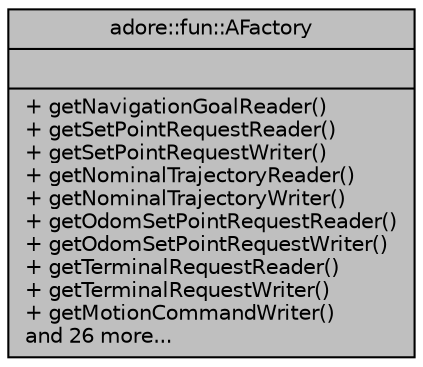 digraph "adore::fun::AFactory"
{
 // LATEX_PDF_SIZE
  edge [fontname="Helvetica",fontsize="10",labelfontname="Helvetica",labelfontsize="10"];
  node [fontname="Helvetica",fontsize="10",shape=record];
  Node1 [label="{adore::fun::AFactory\n||+ getNavigationGoalReader()\l+ getSetPointRequestReader()\l+ getSetPointRequestWriter()\l+ getNominalTrajectoryReader()\l+ getNominalTrajectoryWriter()\l+ getOdomSetPointRequestReader()\l+ getOdomSetPointRequestWriter()\l+ getTerminalRequestReader()\l+ getTerminalRequestWriter()\l+ getMotionCommandWriter()\land 26 more...\l}",height=0.2,width=0.4,color="black", fillcolor="grey75", style="filled", fontcolor="black",tooltip=" "];
}
